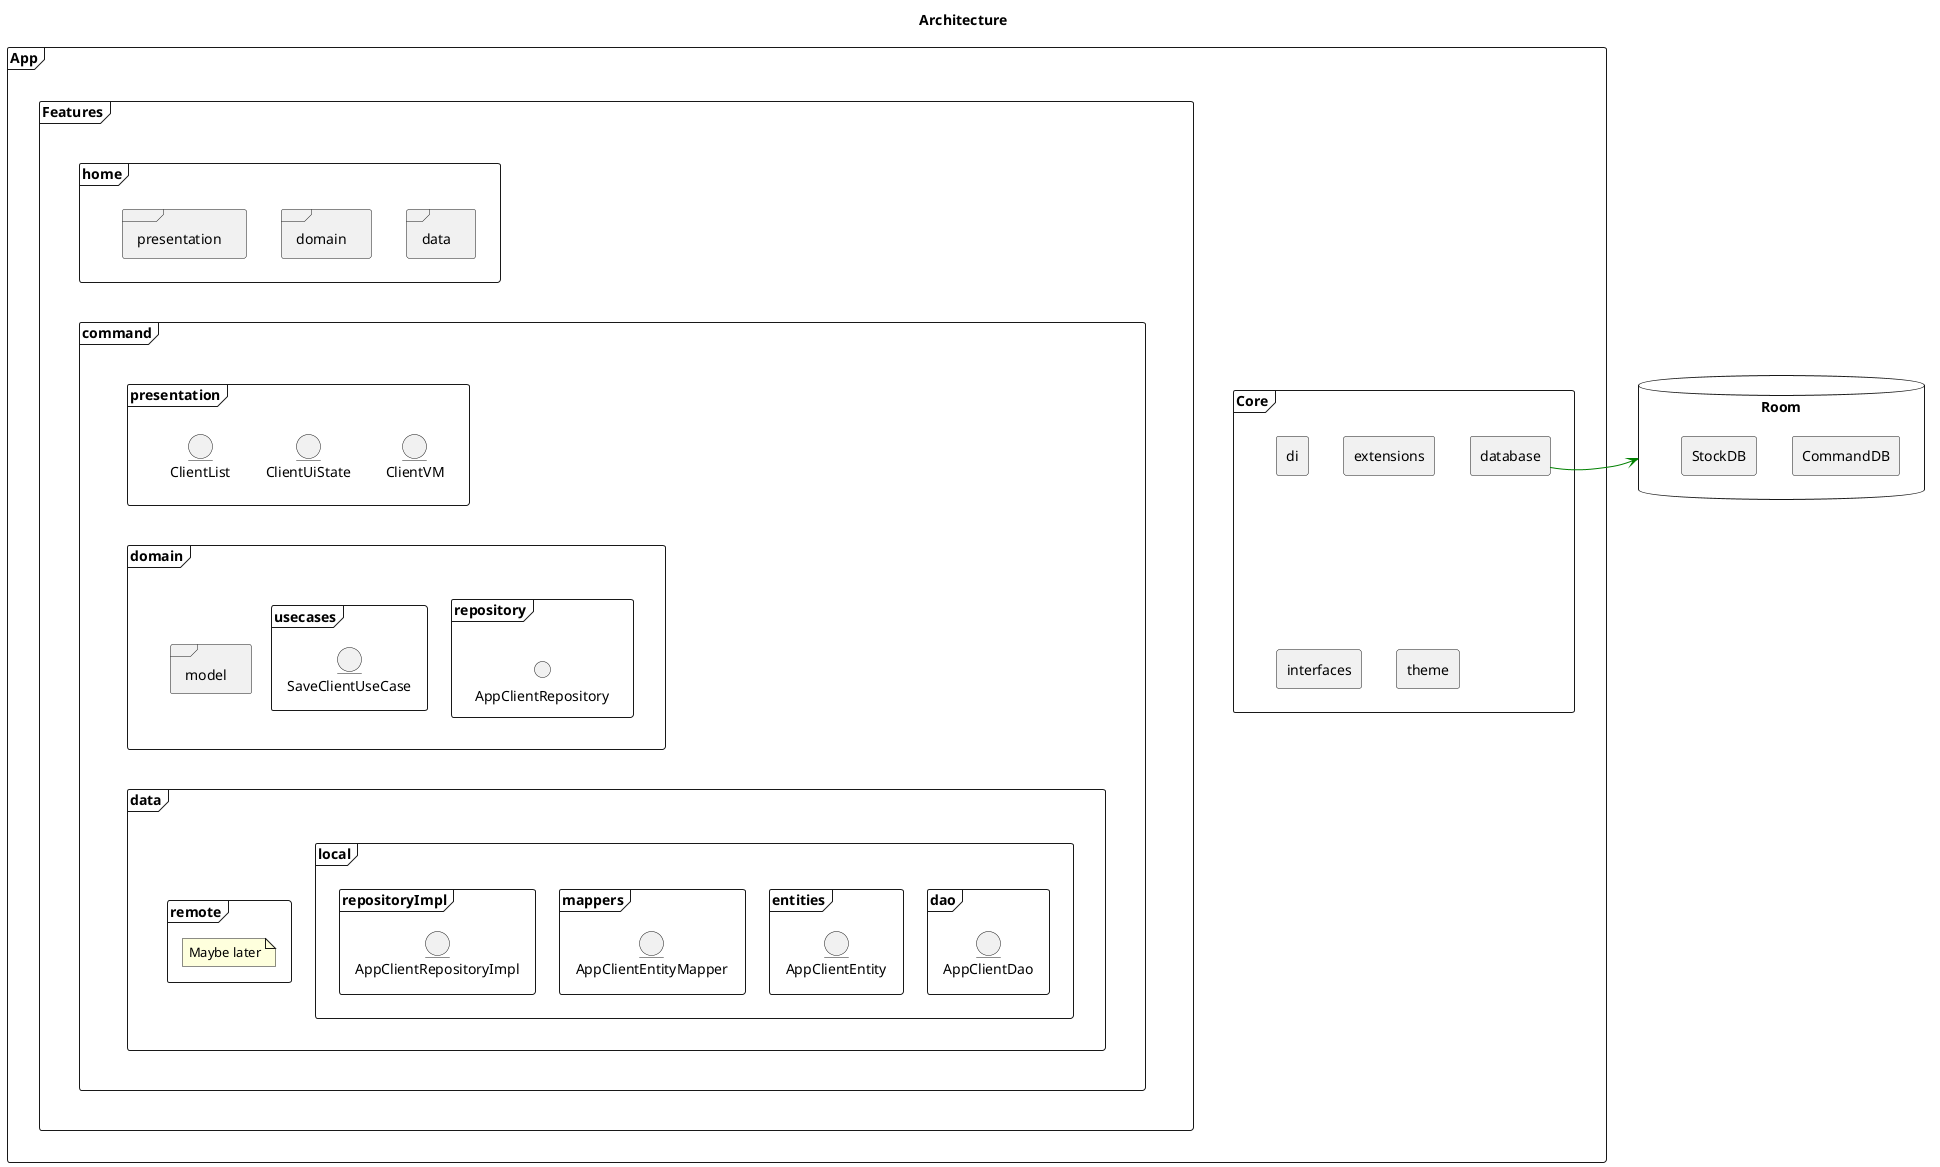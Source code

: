 @startuml

title Architecture
skinparam object {
          BackgroundColor Snow
          BorderColor Green
          ArrowColor Green

}
skinparam defaultTextAlignment center
skinparam packageStyle frame


package "App" {

    'CORE
    package Core {
        rectangle "di"
        rectangle "extensions"
        rectangle "interfaces"
        rectangle "theme"
        rectangle "database"
    }

    'FEATURES
    package Features {
      package command {
          package presentation {
            entity ClientList
            entity ClientVM
            entity ClientUiState
          }
          package domain {
            package model {

            }
            package repository {
                interface AppClientRepository
            }

           package usecases {
            entity SaveClientUseCase
           }
          }
          package data {
            package local {
                package dao {
                    entity AppClientDao
                }
                package entities {
                    entity AppClientEntity
                }
                package mappers {
                    entity AppClientEntityMapper
                }
                package repositoryImpl {
                    entity AppClientRepositoryImpl
                }
            }

            package remote {
                note as N1
                  Maybe later
                end note

            }
          }
      }

      package home {
        package presentation as pHome{
        }
        package domain as domainHome {
        }

        package data as dataHome {
        }
      }

    }
}

database Room {
  rectangle CommandDB
  rectangle StockDB
}

'RELATIONS
database -right-> Room

'Hidden relations
Features -[hidden]down- Core
presentation -[hidden]down- domain
domain -[hidden]down- data
ClientUiState -[hidden]right- ClientVM
home -[hidden]down- command

pHome -[hidden]right- domainHome
domainHome -[hidden]right- dataHome

@enduml